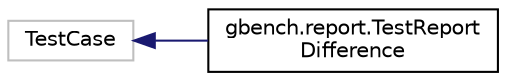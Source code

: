 digraph "Graphical Class Hierarchy"
{
  edge [fontname="Helvetica",fontsize="10",labelfontname="Helvetica",labelfontsize="10"];
  node [fontname="Helvetica",fontsize="10",shape=record];
  rankdir="LR";
  Node946 [label="TestCase",height=0.2,width=0.4,color="grey75", fillcolor="white", style="filled"];
  Node946 -> Node0 [dir="back",color="midnightblue",fontsize="10",style="solid",fontname="Helvetica"];
  Node0 [label="gbench.report.TestReport\lDifference",height=0.2,width=0.4,color="black", fillcolor="white", style="filled",URL="$classgbench_1_1report_1_1_test_report_difference.html"];
}
